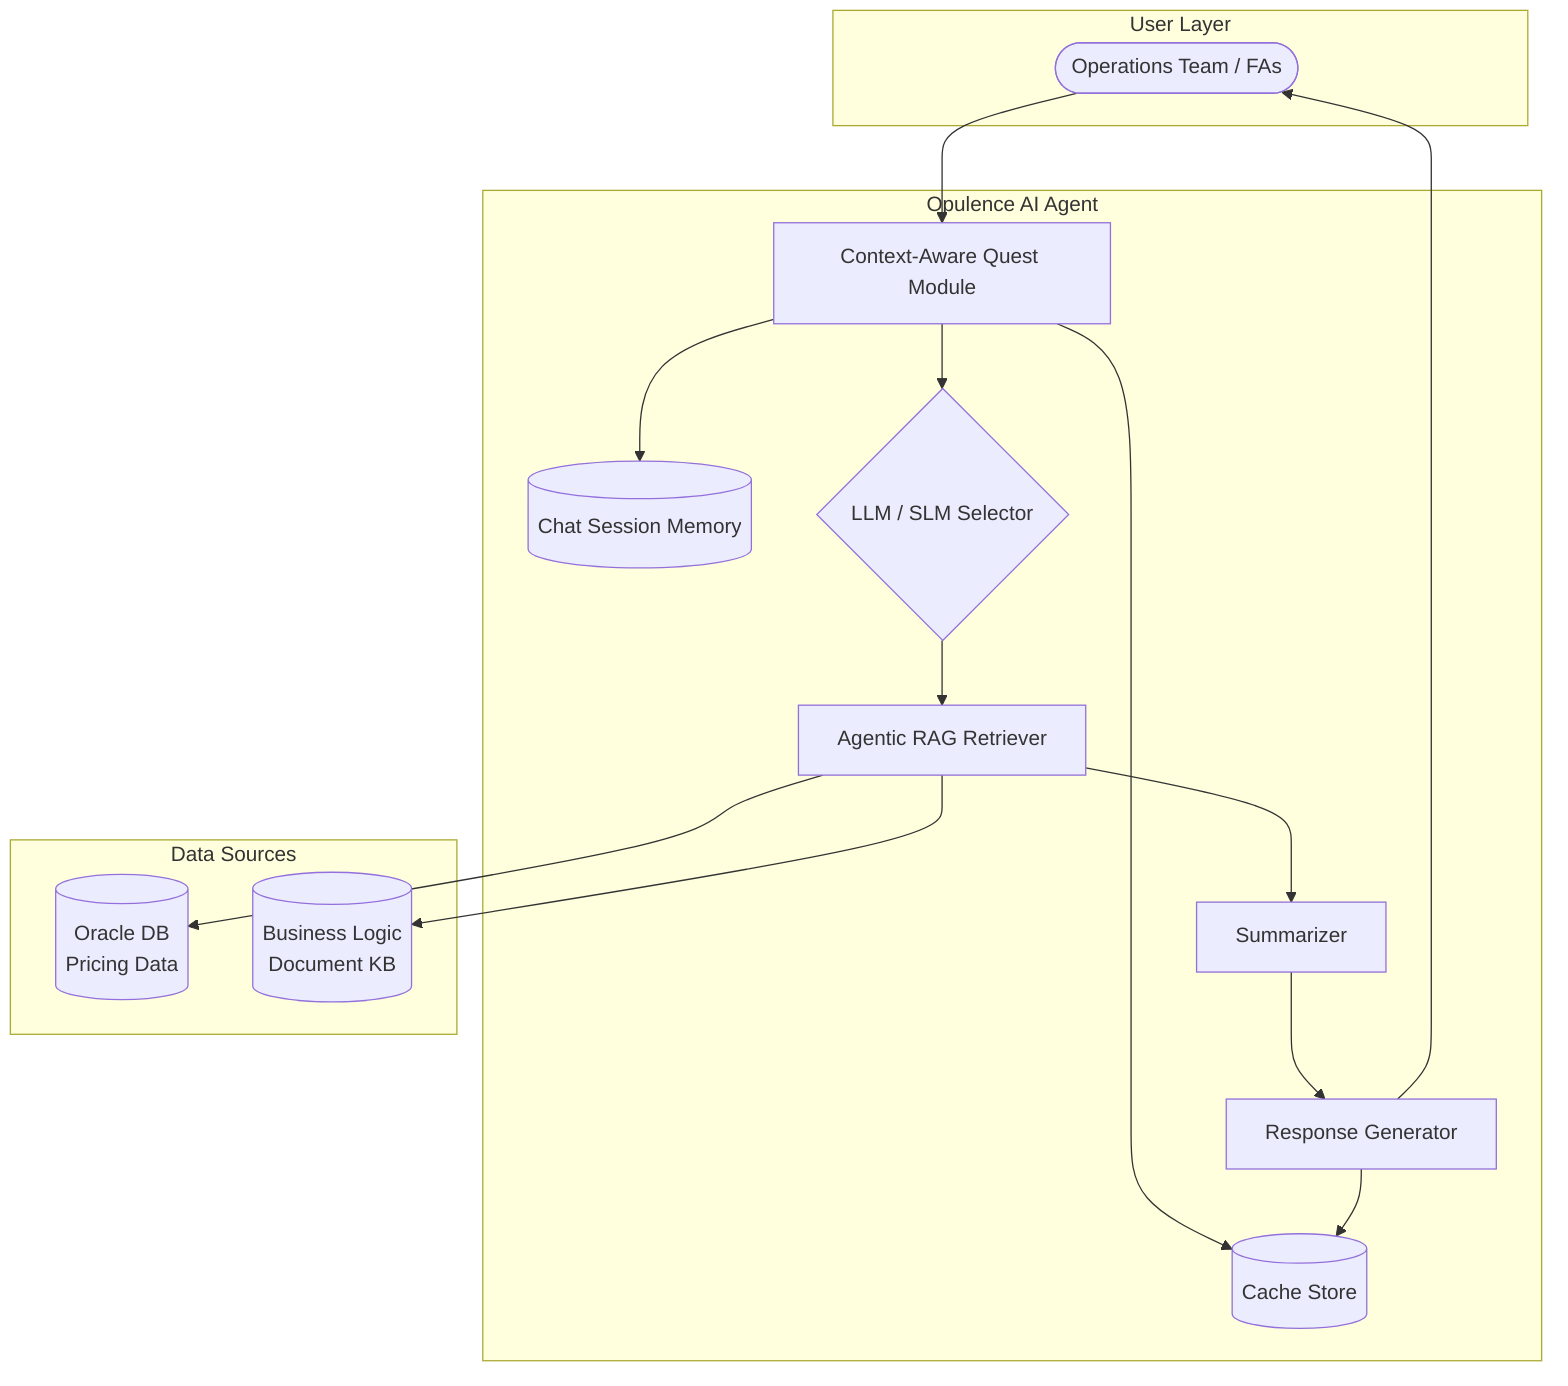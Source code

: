 graph TB
    subgraph UserLayer[User Layer]
        U([Operations Team / FAs])
    end

    subgraph AgentLayer[Opulence AI Agent]
        QUEST[Context-Aware Quest Module]
        CACHE[(Cache Store)]
        MEMORY[(Chat Session Memory)]
        SELECTOR{LLM / SLM Selector}
        RAG[Agentic RAG Retriever]
        SUM[Summarizer]
        RESP[Response Generator]
    end

    subgraph DataLayer[Data Sources]
        ORADB[(Oracle DB<br/>Pricing Data)]
        DOCKB[(Business Logic<br/>Document KB)]
    end

    %% Connections
    U --> QUEST
    QUEST --> CACHE
    QUEST --> MEMORY
    QUEST --> SELECTOR
    SELECTOR --> RAG
    RAG --> ORADB
    RAG --> DOCKB
    RAG --> SUM
    SUM --> RESP
    RESP --> U
    RESP --> CACHE